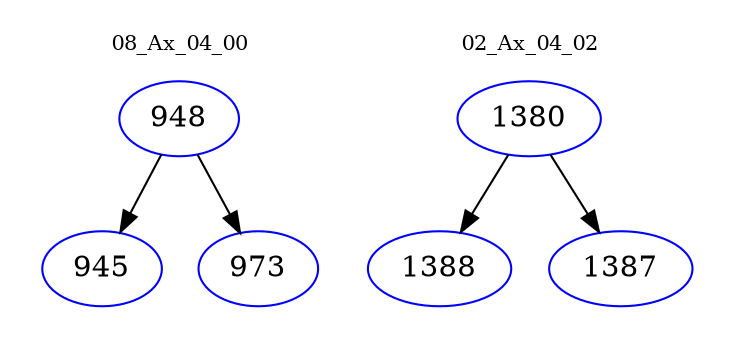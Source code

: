 digraph{
subgraph cluster_0 {
color = white
label = "08_Ax_04_00";
fontsize=10;
T0_948 [label="948", color="blue"]
T0_948 -> T0_945 [color="black"]
T0_945 [label="945", color="blue"]
T0_948 -> T0_973 [color="black"]
T0_973 [label="973", color="blue"]
}
subgraph cluster_1 {
color = white
label = "02_Ax_04_02";
fontsize=10;
T1_1380 [label="1380", color="blue"]
T1_1380 -> T1_1388 [color="black"]
T1_1388 [label="1388", color="blue"]
T1_1380 -> T1_1387 [color="black"]
T1_1387 [label="1387", color="blue"]
}
}

